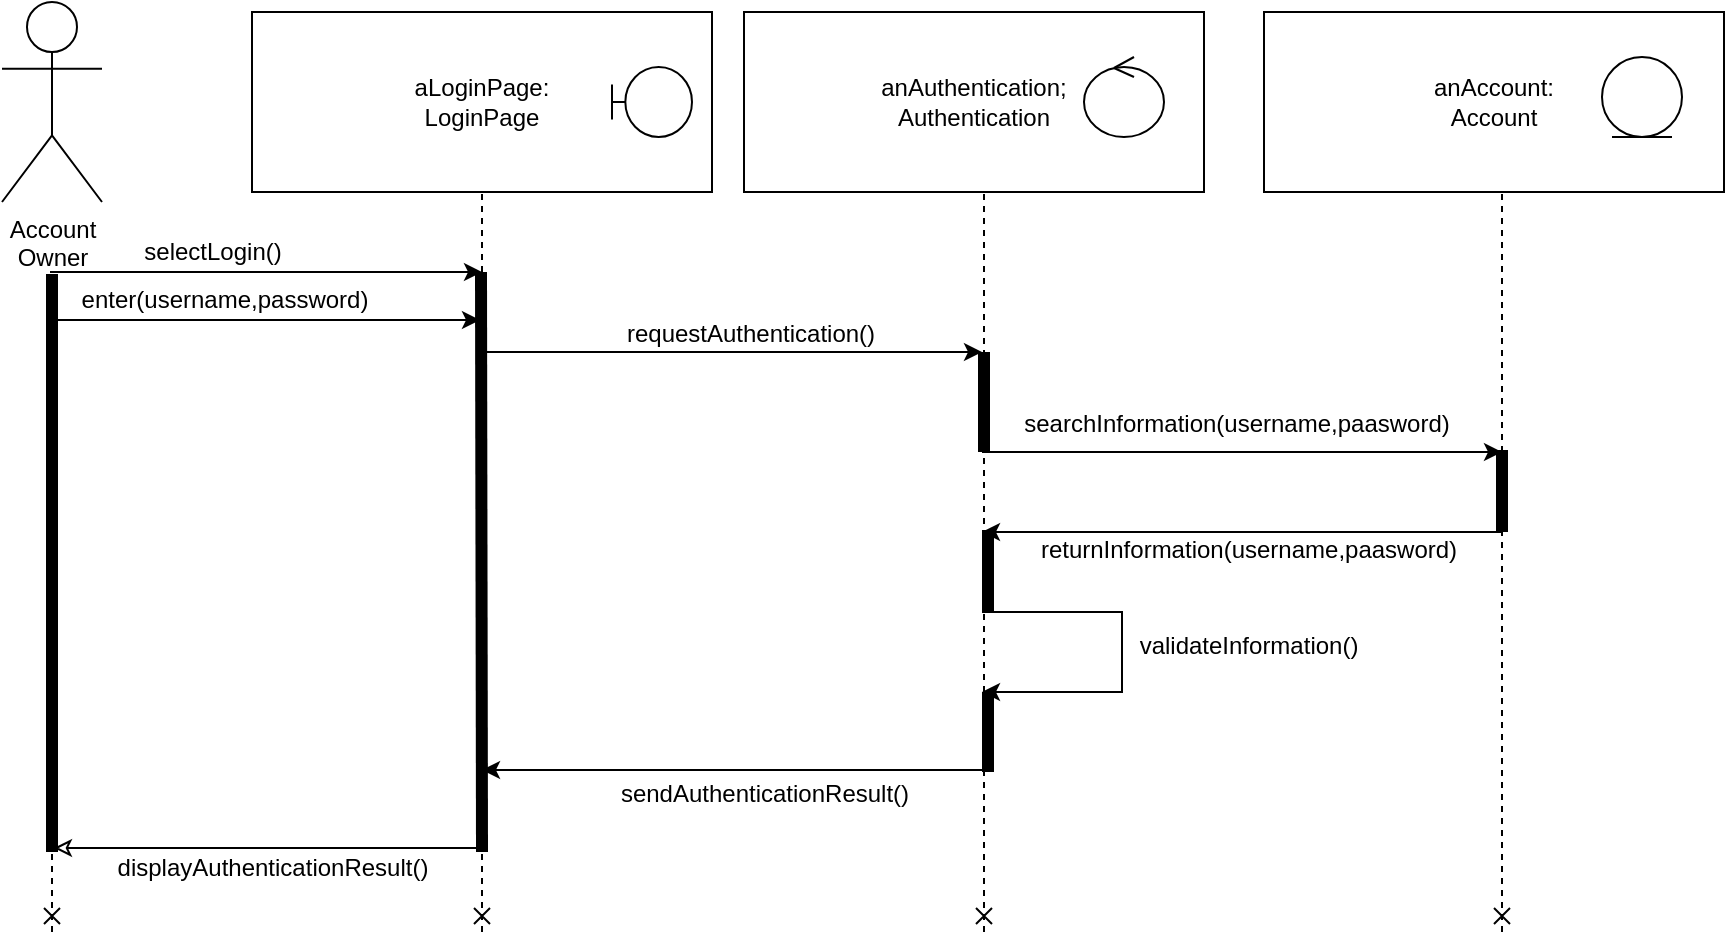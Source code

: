 <mxfile version="24.8.6">
  <diagram name="Page-1" id="JIGXIL0hVBnsW9wdK-GE">
    <mxGraphModel dx="1050" dy="522" grid="1" gridSize="10" guides="1" tooltips="1" connect="1" arrows="1" fold="1" page="1" pageScale="1" pageWidth="850" pageHeight="1100" math="0" shadow="0">
      <root>
        <mxCell id="0" />
        <mxCell id="1" parent="0" />
        <mxCell id="qYp6iA2Xiy0ih6rIhEPf-1" value="aLoginPage:&lt;div&gt;LoginPage&lt;/div&gt;" style="html=1;whiteSpace=wrap;" parent="1" vertex="1">
          <mxGeometry x="195" y="180" width="230" height="90" as="geometry" />
        </mxCell>
        <mxCell id="qYp6iA2Xiy0ih6rIhEPf-2" value="" style="shape=umlBoundary;whiteSpace=wrap;html=1;" parent="1" vertex="1">
          <mxGeometry x="375" y="207.5" width="40" height="35" as="geometry" />
        </mxCell>
        <mxCell id="qYp6iA2Xiy0ih6rIhEPf-3" value="anAuthentication;&lt;div&gt;Authentication&lt;/div&gt;" style="html=1;whiteSpace=wrap;" parent="1" vertex="1">
          <mxGeometry x="441" y="180" width="230" height="90" as="geometry" />
        </mxCell>
        <mxCell id="qYp6iA2Xiy0ih6rIhEPf-4" value="" style="ellipse;shape=umlControl;whiteSpace=wrap;html=1;" parent="1" vertex="1">
          <mxGeometry x="611" y="202.5" width="40" height="40" as="geometry" />
        </mxCell>
        <mxCell id="qYp6iA2Xiy0ih6rIhEPf-5" value="Account&lt;div&gt;Owner&lt;/div&gt;" style="shape=umlActor;verticalLabelPosition=bottom;verticalAlign=top;html=1;" parent="1" vertex="1">
          <mxGeometry x="70" y="175" width="50" height="100" as="geometry" />
        </mxCell>
        <mxCell id="qYp6iA2Xiy0ih6rIhEPf-6" value="" style="endArrow=none;html=1;rounded=0;entryX=0.5;entryY=1;entryDx=0;entryDy=0;dashed=1;startArrow=cross;startFill=0;" parent="1" target="qYp6iA2Xiy0ih6rIhEPf-1" edge="1">
          <mxGeometry width="50" height="50" relative="1" as="geometry">
            <mxPoint x="310" y="640" as="sourcePoint" />
            <mxPoint x="420" y="360" as="targetPoint" />
          </mxGeometry>
        </mxCell>
        <mxCell id="qYp6iA2Xiy0ih6rIhEPf-7" value="" style="endArrow=none;html=1;rounded=0;entryX=0.5;entryY=1;entryDx=0;entryDy=0;dashed=1;startArrow=cross;startFill=0;" parent="1" edge="1">
          <mxGeometry width="50" height="50" relative="1" as="geometry">
            <mxPoint x="95" y="640" as="sourcePoint" />
            <mxPoint x="95" y="310" as="targetPoint" />
          </mxGeometry>
        </mxCell>
        <mxCell id="qYp6iA2Xiy0ih6rIhEPf-8" value="" style="endArrow=none;html=1;rounded=0;entryX=0.5;entryY=1;entryDx=0;entryDy=0;dashed=1;startArrow=cross;startFill=0;" parent="1" edge="1">
          <mxGeometry width="50" height="50" relative="1" as="geometry">
            <mxPoint x="561" y="640" as="sourcePoint" />
            <mxPoint x="561" y="270" as="targetPoint" />
          </mxGeometry>
        </mxCell>
        <mxCell id="qYp6iA2Xiy0ih6rIhEPf-9" value="" style="endArrow=none;html=1;rounded=0;strokeWidth=6;" parent="1" edge="1">
          <mxGeometry width="50" height="50" relative="1" as="geometry">
            <mxPoint x="95" y="600" as="sourcePoint" />
            <mxPoint x="95" y="311" as="targetPoint" />
          </mxGeometry>
        </mxCell>
        <mxCell id="qYp6iA2Xiy0ih6rIhEPf-10" value="" style="endArrow=none;html=1;rounded=0;strokeWidth=6;" parent="1" edge="1">
          <mxGeometry width="50" height="50" relative="1" as="geometry">
            <mxPoint x="310" y="600" as="sourcePoint" />
            <mxPoint x="309.5" y="310" as="targetPoint" />
          </mxGeometry>
        </mxCell>
        <mxCell id="qYp6iA2Xiy0ih6rIhEPf-11" value="" style="endArrow=classic;html=1;rounded=0;" parent="1" edge="1">
          <mxGeometry width="50" height="50" relative="1" as="geometry">
            <mxPoint x="94" y="310" as="sourcePoint" />
            <mxPoint x="310" y="310" as="targetPoint" />
          </mxGeometry>
        </mxCell>
        <mxCell id="qYp6iA2Xiy0ih6rIhEPf-12" value="selectLogin()" style="text;html=1;align=center;verticalAlign=middle;resizable=0;points=[];autosize=1;strokeColor=none;fillColor=none;" parent="1" vertex="1">
          <mxGeometry x="130" y="285" width="90" height="30" as="geometry" />
        </mxCell>
        <mxCell id="qYp6iA2Xiy0ih6rIhEPf-13" value="" style="endArrow=classic;html=1;rounded=0;" parent="1" edge="1">
          <mxGeometry width="50" height="50" relative="1" as="geometry">
            <mxPoint x="93" y="334" as="sourcePoint" />
            <mxPoint x="309" y="334" as="targetPoint" />
          </mxGeometry>
        </mxCell>
        <mxCell id="qYp6iA2Xiy0ih6rIhEPf-14" value="enter(username,password)" style="text;html=1;align=center;verticalAlign=middle;resizable=0;points=[];autosize=1;strokeColor=none;fillColor=none;" parent="1" vertex="1">
          <mxGeometry x="96" y="309" width="170" height="30" as="geometry" />
        </mxCell>
        <mxCell id="qYp6iA2Xiy0ih6rIhEPf-15" value="" style="endArrow=none;html=1;rounded=0;strokeWidth=6;" parent="1" edge="1">
          <mxGeometry width="50" height="50" relative="1" as="geometry">
            <mxPoint x="561" y="400" as="sourcePoint" />
            <mxPoint x="561" y="350" as="targetPoint" />
          </mxGeometry>
        </mxCell>
        <mxCell id="qYp6iA2Xiy0ih6rIhEPf-16" value="" style="endArrow=classic;html=1;rounded=0;" parent="1" edge="1">
          <mxGeometry width="50" height="50" relative="1" as="geometry">
            <mxPoint x="310" y="350" as="sourcePoint" />
            <mxPoint x="560" y="350" as="targetPoint" />
          </mxGeometry>
        </mxCell>
        <mxCell id="qYp6iA2Xiy0ih6rIhEPf-17" value="requestAuthentication()" style="text;html=1;align=center;verticalAlign=middle;resizable=0;points=[];autosize=1;strokeColor=none;fillColor=none;" parent="1" vertex="1">
          <mxGeometry x="369" y="326" width="150" height="30" as="geometry" />
        </mxCell>
        <mxCell id="qYp6iA2Xiy0ih6rIhEPf-19" value="" style="endArrow=none;html=1;rounded=0;strokeWidth=6;" parent="1" edge="1">
          <mxGeometry width="50" height="50" relative="1" as="geometry">
            <mxPoint x="563" y="560" as="sourcePoint" />
            <mxPoint x="563" y="520" as="targetPoint" />
          </mxGeometry>
        </mxCell>
        <mxCell id="qYp6iA2Xiy0ih6rIhEPf-20" value="" style="endArrow=classic;html=1;rounded=0;" parent="1" edge="1">
          <mxGeometry width="50" height="50" relative="1" as="geometry">
            <mxPoint x="560" y="559" as="sourcePoint" />
            <mxPoint x="310" y="559" as="targetPoint" />
          </mxGeometry>
        </mxCell>
        <mxCell id="qYp6iA2Xiy0ih6rIhEPf-21" value="sendAuthenticationResult()" style="text;html=1;align=center;verticalAlign=middle;resizable=0;points=[];autosize=1;strokeColor=none;fillColor=none;" parent="1" vertex="1">
          <mxGeometry x="366" y="556" width="170" height="30" as="geometry" />
        </mxCell>
        <mxCell id="qYp6iA2Xiy0ih6rIhEPf-22" value="" style="endArrow=none;html=1;rounded=0;startArrow=classic;startFill=0;endFill=0;" parent="1" edge="1">
          <mxGeometry width="50" height="50" relative="1" as="geometry">
            <mxPoint x="96" y="598" as="sourcePoint" />
            <mxPoint x="312" y="598" as="targetPoint" />
          </mxGeometry>
        </mxCell>
        <mxCell id="qYp6iA2Xiy0ih6rIhEPf-23" value="displayAuthenticationResult()" style="text;html=1;align=center;verticalAlign=middle;resizable=0;points=[];autosize=1;strokeColor=none;fillColor=none;" parent="1" vertex="1">
          <mxGeometry x="115" y="593" width="180" height="30" as="geometry" />
        </mxCell>
        <mxCell id="qYp6iA2Xiy0ih6rIhEPf-24" value="anAccount:&lt;div&gt;Account&lt;/div&gt;" style="html=1;whiteSpace=wrap;" parent="1" vertex="1">
          <mxGeometry x="701" y="180" width="230" height="90" as="geometry" />
        </mxCell>
        <mxCell id="qYp6iA2Xiy0ih6rIhEPf-25" value="" style="endArrow=none;html=1;rounded=0;entryX=0.5;entryY=1;entryDx=0;entryDy=0;dashed=1;startArrow=cross;startFill=0;" parent="1" edge="1">
          <mxGeometry width="50" height="50" relative="1" as="geometry">
            <mxPoint x="820" y="640" as="sourcePoint" />
            <mxPoint x="820" y="270" as="targetPoint" />
          </mxGeometry>
        </mxCell>
        <mxCell id="qYp6iA2Xiy0ih6rIhEPf-26" value="" style="ellipse;shape=umlEntity;whiteSpace=wrap;html=1;" parent="1" vertex="1">
          <mxGeometry x="870" y="202.5" width="40" height="40" as="geometry" />
        </mxCell>
        <mxCell id="qYp6iA2Xiy0ih6rIhEPf-27" value="" style="endArrow=none;html=1;rounded=0;strokeWidth=6;" parent="1" edge="1">
          <mxGeometry width="50" height="50" relative="1" as="geometry">
            <mxPoint x="820" y="440" as="sourcePoint" />
            <mxPoint x="820" y="399" as="targetPoint" />
          </mxGeometry>
        </mxCell>
        <mxCell id="qYp6iA2Xiy0ih6rIhEPf-28" value="" style="endArrow=classic;html=1;rounded=0;" parent="1" edge="1">
          <mxGeometry width="50" height="50" relative="1" as="geometry">
            <mxPoint x="560" y="400" as="sourcePoint" />
            <mxPoint x="820" y="400" as="targetPoint" />
          </mxGeometry>
        </mxCell>
        <mxCell id="qYp6iA2Xiy0ih6rIhEPf-29" value="searchInformation(username,paasword)" style="text;html=1;align=center;verticalAlign=middle;resizable=0;points=[];autosize=1;strokeColor=none;fillColor=none;" parent="1" vertex="1">
          <mxGeometry x="567" y="371" width="240" height="30" as="geometry" />
        </mxCell>
        <mxCell id="qYp6iA2Xiy0ih6rIhEPf-30" value="" style="endArrow=none;html=1;rounded=0;strokeWidth=6;" parent="1" edge="1">
          <mxGeometry width="50" height="50" relative="1" as="geometry">
            <mxPoint x="563" y="480" as="sourcePoint" />
            <mxPoint x="563" y="439" as="targetPoint" />
          </mxGeometry>
        </mxCell>
        <mxCell id="qYp6iA2Xiy0ih6rIhEPf-31" value="" style="endArrow=classic;html=1;rounded=0;" parent="1" edge="1">
          <mxGeometry width="50" height="50" relative="1" as="geometry">
            <mxPoint x="820" y="440" as="sourcePoint" />
            <mxPoint x="560" y="440" as="targetPoint" />
          </mxGeometry>
        </mxCell>
        <mxCell id="qYp6iA2Xiy0ih6rIhEPf-32" value="returnInformation(username,paasword)" style="text;html=1;align=center;verticalAlign=middle;resizable=0;points=[];autosize=1;strokeColor=none;fillColor=none;" parent="1" vertex="1">
          <mxGeometry x="578" y="434" width="230" height="30" as="geometry" />
        </mxCell>
        <mxCell id="qYp6iA2Xiy0ih6rIhEPf-33" value="validateInformation()" style="text;html=1;align=center;verticalAlign=middle;resizable=0;points=[];autosize=1;strokeColor=none;fillColor=none;" parent="1" vertex="1">
          <mxGeometry x="628" y="482" width="130" height="30" as="geometry" />
        </mxCell>
        <mxCell id="qYp6iA2Xiy0ih6rIhEPf-34" value="" style="endArrow=classic;html=1;rounded=0;edgeStyle=orthogonalEdgeStyle;" parent="1" edge="1">
          <mxGeometry width="50" height="50" relative="1" as="geometry">
            <mxPoint x="560" y="480" as="sourcePoint" />
            <mxPoint x="560" y="520" as="targetPoint" />
            <Array as="points">
              <mxPoint x="630" y="480" />
              <mxPoint x="630" y="520" />
            </Array>
          </mxGeometry>
        </mxCell>
      </root>
    </mxGraphModel>
  </diagram>
</mxfile>
